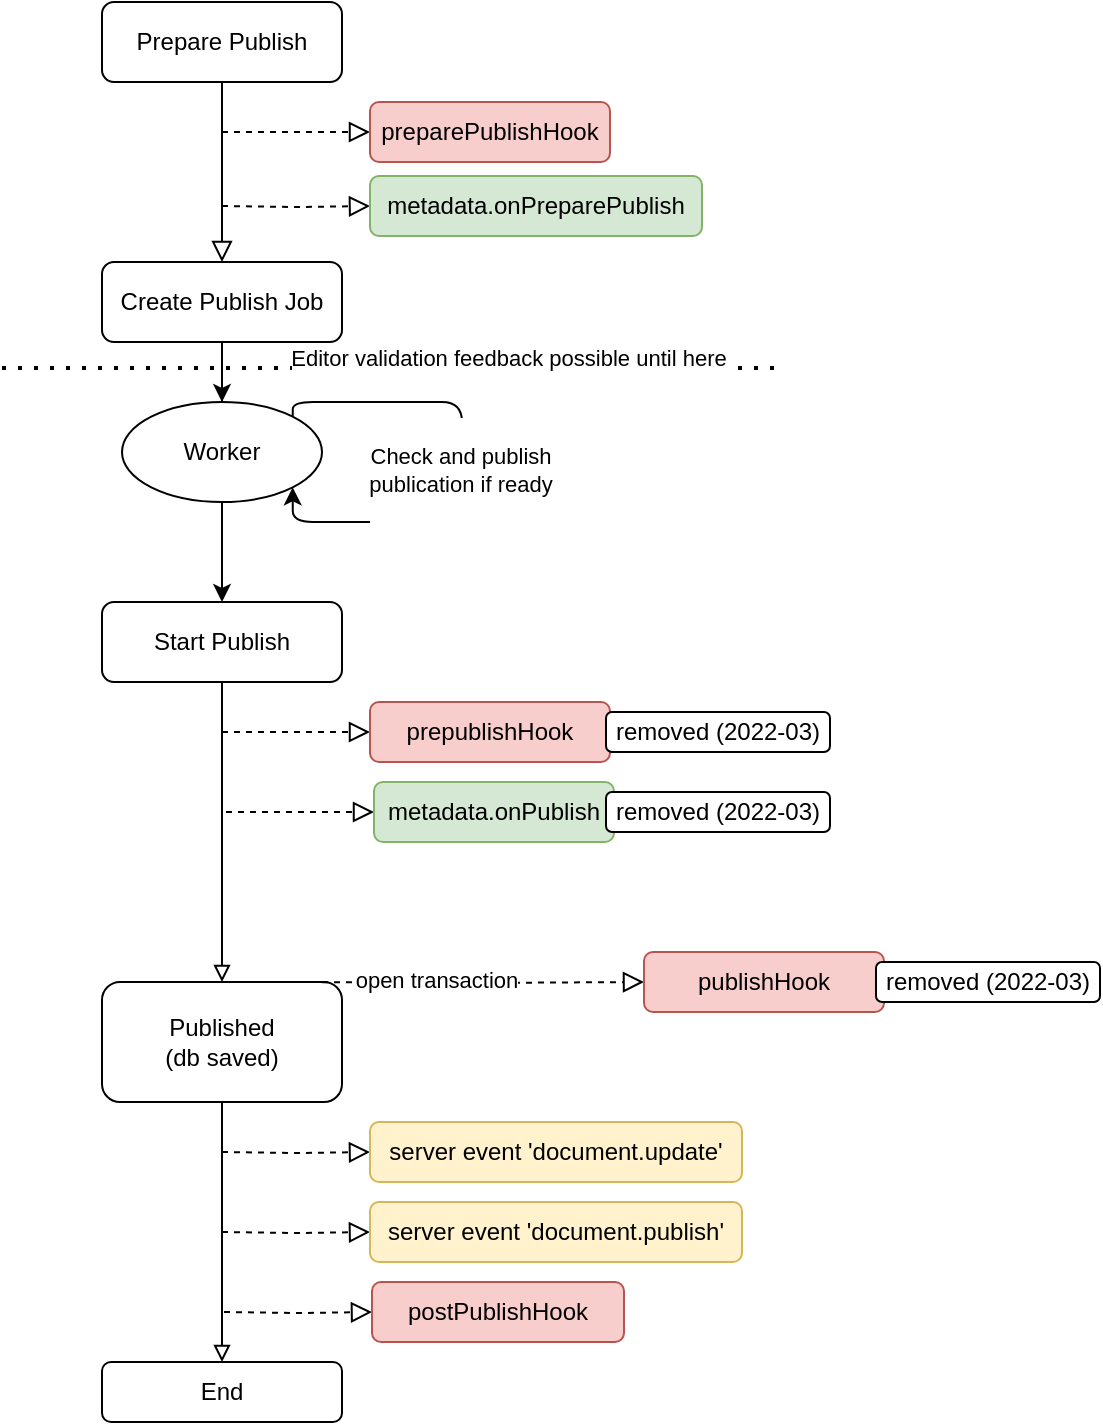 <mxfile version="16.6.4" type="device"><diagram id="C5RBs43oDa-KdzZeNtuy" name="Page-1"><mxGraphModel dx="1426" dy="889" grid="1" gridSize="10" guides="1" tooltips="1" connect="1" arrows="1" fold="1" page="1" pageScale="1" pageWidth="827" pageHeight="1169" math="0" shadow="0"><root><mxCell id="WIyWlLk6GJQsqaUBKTNV-0"/><mxCell id="WIyWlLk6GJQsqaUBKTNV-1" parent="WIyWlLk6GJQsqaUBKTNV-0"/><mxCell id="WIyWlLk6GJQsqaUBKTNV-2" value="" style="rounded=0;html=1;jettySize=auto;orthogonalLoop=1;fontSize=11;endArrow=block;endFill=0;endSize=8;strokeWidth=1;shadow=0;labelBackgroundColor=none;edgeStyle=orthogonalEdgeStyle;entryX=0.5;entryY=0;entryDx=0;entryDy=0;" parent="WIyWlLk6GJQsqaUBKTNV-1" source="WIyWlLk6GJQsqaUBKTNV-3" target="PIJ5alMTUKmc46VuEc_F-4" edge="1"><mxGeometry relative="1" as="geometry"><mxPoint x="220" y="210" as="targetPoint"/></mxGeometry></mxCell><mxCell id="WIyWlLk6GJQsqaUBKTNV-3" value="Prepare Publish" style="rounded=1;whiteSpace=wrap;html=1;fontSize=12;glass=0;strokeWidth=1;shadow=0;" parent="WIyWlLk6GJQsqaUBKTNV-1" vertex="1"><mxGeometry x="160" y="80" width="120" height="40" as="geometry"/></mxCell><mxCell id="WIyWlLk6GJQsqaUBKTNV-5" value="" style="edgeStyle=orthogonalEdgeStyle;rounded=0;html=1;jettySize=auto;orthogonalLoop=1;fontSize=11;endArrow=block;endFill=0;endSize=8;strokeWidth=1;shadow=0;labelBackgroundColor=none;dashed=1;" parent="WIyWlLk6GJQsqaUBKTNV-1" edge="1"><mxGeometry y="10" relative="1" as="geometry"><mxPoint as="offset"/><mxPoint x="220" y="145" as="sourcePoint"/><mxPoint x="294" y="145" as="targetPoint"/></mxGeometry></mxCell><mxCell id="WIyWlLk6GJQsqaUBKTNV-7" value="preparePublishHook" style="rounded=1;whiteSpace=wrap;html=1;fontSize=12;glass=0;strokeWidth=1;shadow=0;fillColor=#f8cecc;strokeColor=#b85450;" parent="WIyWlLk6GJQsqaUBKTNV-1" vertex="1"><mxGeometry x="294" y="130" width="120" height="30" as="geometry"/></mxCell><mxCell id="PIJ5alMTUKmc46VuEc_F-0" value="" style="edgeStyle=orthogonalEdgeStyle;rounded=0;html=1;jettySize=auto;orthogonalLoop=1;fontSize=11;endArrow=block;endFill=0;endSize=8;strokeWidth=1;shadow=0;labelBackgroundColor=none;dashed=1;" parent="WIyWlLk6GJQsqaUBKTNV-1" target="PIJ5alMTUKmc46VuEc_F-1" edge="1"><mxGeometry y="10" relative="1" as="geometry"><mxPoint as="offset"/><mxPoint x="220" y="182" as="sourcePoint"/></mxGeometry></mxCell><mxCell id="PIJ5alMTUKmc46VuEc_F-1" value="metadata.onPreparePublish" style="rounded=1;whiteSpace=wrap;html=1;fontSize=12;glass=0;strokeWidth=1;shadow=0;fillColor=#d5e8d4;strokeColor=#82b366;" parent="WIyWlLk6GJQsqaUBKTNV-1" vertex="1"><mxGeometry x="294" y="167" width="166" height="30" as="geometry"/></mxCell><mxCell id="oqrzkQcYwy7KhWAY6Eom-1" value="" style="edgeStyle=orthogonalEdgeStyle;rounded=0;orthogonalLoop=1;jettySize=auto;html=1;" parent="WIyWlLk6GJQsqaUBKTNV-1" source="PIJ5alMTUKmc46VuEc_F-4" edge="1"><mxGeometry relative="1" as="geometry"><mxPoint x="220" y="290" as="targetPoint"/></mxGeometry></mxCell><mxCell id="oqrzkQcYwy7KhWAY6Eom-3" value="" style="edgeStyle=orthogonalEdgeStyle;rounded=0;orthogonalLoop=1;jettySize=auto;html=1;" parent="WIyWlLk6GJQsqaUBKTNV-1" source="PIJ5alMTUKmc46VuEc_F-4" target="oqrzkQcYwy7KhWAY6Eom-2" edge="1"><mxGeometry relative="1" as="geometry"/></mxCell><mxCell id="PIJ5alMTUKmc46VuEc_F-4" value="Create Publish Job" style="rounded=1;whiteSpace=wrap;html=1;fontSize=12;glass=0;strokeWidth=1;shadow=0;" parent="WIyWlLk6GJQsqaUBKTNV-1" vertex="1"><mxGeometry x="160" y="210" width="120" height="40" as="geometry"/></mxCell><mxCell id="PIJ5alMTUKmc46VuEc_F-12" value="" style="edgeStyle=orthogonalEdgeStyle;rounded=0;orthogonalLoop=1;jettySize=auto;html=1;endArrow=block;endFill=0;strokeColor=#000000;" parent="WIyWlLk6GJQsqaUBKTNV-1" source="PIJ5alMTUKmc46VuEc_F-5" target="PIJ5alMTUKmc46VuEc_F-11" edge="1"><mxGeometry relative="1" as="geometry"/></mxCell><mxCell id="PIJ5alMTUKmc46VuEc_F-5" value="Start Publish" style="rounded=1;whiteSpace=wrap;html=1;fontSize=12;glass=0;strokeWidth=1;shadow=0;" parent="WIyWlLk6GJQsqaUBKTNV-1" vertex="1"><mxGeometry x="160" y="380" width="120" height="40" as="geometry"/></mxCell><mxCell id="PIJ5alMTUKmc46VuEc_F-33" value="" style="edgeStyle=orthogonalEdgeStyle;rounded=0;orthogonalLoop=1;jettySize=auto;html=1;endArrow=block;endFill=0;strokeColor=#000000;" parent="WIyWlLk6GJQsqaUBKTNV-1" source="PIJ5alMTUKmc46VuEc_F-11" edge="1"><mxGeometry relative="1" as="geometry"><mxPoint x="220" y="760" as="targetPoint"/></mxGeometry></mxCell><mxCell id="PIJ5alMTUKmc46VuEc_F-11" value="Published&lt;br&gt;(db saved)" style="rounded=1;whiteSpace=wrap;html=1;shadow=0;strokeWidth=1;glass=0;" parent="WIyWlLk6GJQsqaUBKTNV-1" vertex="1"><mxGeometry x="160" y="570" width="120" height="60" as="geometry"/></mxCell><mxCell id="PIJ5alMTUKmc46VuEc_F-35" value="" style="edgeStyle=orthogonalEdgeStyle;rounded=0;html=1;jettySize=auto;orthogonalLoop=1;fontSize=11;endArrow=block;endFill=0;endSize=8;strokeWidth=1;shadow=0;labelBackgroundColor=none;dashed=1;" parent="WIyWlLk6GJQsqaUBKTNV-1" edge="1"><mxGeometry y="10" relative="1" as="geometry"><mxPoint as="offset"/><mxPoint x="220" y="445" as="sourcePoint"/><mxPoint x="294" y="445" as="targetPoint"/></mxGeometry></mxCell><mxCell id="PIJ5alMTUKmc46VuEc_F-36" value="prepublishHook" style="rounded=1;whiteSpace=wrap;html=1;fontSize=12;glass=0;strokeWidth=1;shadow=0;fillColor=#f8cecc;strokeColor=#b85450;" parent="WIyWlLk6GJQsqaUBKTNV-1" vertex="1"><mxGeometry x="294" y="430" width="120" height="30" as="geometry"/></mxCell><mxCell id="PIJ5alMTUKmc46VuEc_F-37" value="" style="edgeStyle=orthogonalEdgeStyle;rounded=0;html=1;jettySize=auto;orthogonalLoop=1;fontSize=11;endArrow=block;endFill=0;endSize=8;strokeWidth=1;shadow=0;labelBackgroundColor=none;dashed=1;" parent="WIyWlLk6GJQsqaUBKTNV-1" edge="1"><mxGeometry y="10" relative="1" as="geometry"><mxPoint as="offset"/><mxPoint x="222" y="485" as="sourcePoint"/><mxPoint x="296" y="485" as="targetPoint"/></mxGeometry></mxCell><mxCell id="PIJ5alMTUKmc46VuEc_F-38" value="metadata.onPublish" style="rounded=1;whiteSpace=wrap;html=1;fontSize=12;glass=0;strokeWidth=1;shadow=0;fillColor=#d5e8d4;strokeColor=#82b366;" parent="WIyWlLk6GJQsqaUBKTNV-1" vertex="1"><mxGeometry x="296" y="470" width="120" height="30" as="geometry"/></mxCell><mxCell id="PIJ5alMTUKmc46VuEc_F-40" value="" style="edgeStyle=orthogonalEdgeStyle;rounded=0;html=1;jettySize=auto;orthogonalLoop=1;fontSize=11;endArrow=block;endFill=0;endSize=8;strokeWidth=1;shadow=0;labelBackgroundColor=none;dashed=1;entryX=0;entryY=0.5;entryDx=0;entryDy=0;" parent="WIyWlLk6GJQsqaUBKTNV-1" target="PIJ5alMTUKmc46VuEc_F-41" edge="1"><mxGeometry y="10" relative="1" as="geometry"><mxPoint as="offset"/><mxPoint x="258" y="570" as="sourcePoint"/><mxPoint x="332" y="570" as="targetPoint"/></mxGeometry></mxCell><mxCell id="vkSrw8bz6P3DA84dPN4Y-0" value="open transaction" style="edgeLabel;html=1;align=center;verticalAlign=middle;resizable=0;points=[];" parent="PIJ5alMTUKmc46VuEc_F-40" vertex="1" connectable="0"><mxGeometry x="-0.213" y="2" relative="1" as="geometry"><mxPoint as="offset"/></mxGeometry></mxCell><mxCell id="PIJ5alMTUKmc46VuEc_F-41" value="publishHook" style="rounded=1;whiteSpace=wrap;html=1;fontSize=12;glass=0;strokeWidth=1;shadow=0;fillColor=#f8cecc;strokeColor=#b85450;" parent="WIyWlLk6GJQsqaUBKTNV-1" vertex="1"><mxGeometry x="431" y="555" width="120" height="30" as="geometry"/></mxCell><mxCell id="PIJ5alMTUKmc46VuEc_F-43" value="" style="edgeStyle=orthogonalEdgeStyle;rounded=0;html=1;jettySize=auto;orthogonalLoop=1;fontSize=11;endArrow=block;endFill=0;endSize=8;strokeWidth=1;shadow=0;labelBackgroundColor=none;dashed=1;" parent="WIyWlLk6GJQsqaUBKTNV-1" target="PIJ5alMTUKmc46VuEc_F-44" edge="1"><mxGeometry y="10" relative="1" as="geometry"><mxPoint as="offset"/><mxPoint x="220" y="655" as="sourcePoint"/></mxGeometry></mxCell><mxCell id="PIJ5alMTUKmc46VuEc_F-44" value="server event 'document.update'" style="rounded=1;whiteSpace=wrap;html=1;fontSize=12;glass=0;strokeWidth=1;shadow=0;fillColor=#fff2cc;strokeColor=#d6b656;" parent="WIyWlLk6GJQsqaUBKTNV-1" vertex="1"><mxGeometry x="294" y="640" width="186" height="30" as="geometry"/></mxCell><mxCell id="PIJ5alMTUKmc46VuEc_F-45" value="" style="edgeStyle=orthogonalEdgeStyle;rounded=0;html=1;jettySize=auto;orthogonalLoop=1;fontSize=11;endArrow=block;endFill=0;endSize=8;strokeWidth=1;shadow=0;labelBackgroundColor=none;dashed=1;" parent="WIyWlLk6GJQsqaUBKTNV-1" target="PIJ5alMTUKmc46VuEc_F-46" edge="1"><mxGeometry y="10" relative="1" as="geometry"><mxPoint as="offset"/><mxPoint x="220" y="695" as="sourcePoint"/></mxGeometry></mxCell><mxCell id="PIJ5alMTUKmc46VuEc_F-46" value="server event 'document.publish'" style="rounded=1;whiteSpace=wrap;html=1;fontSize=12;glass=0;strokeWidth=1;shadow=0;fillColor=#fff2cc;strokeColor=#d6b656;" parent="WIyWlLk6GJQsqaUBKTNV-1" vertex="1"><mxGeometry x="294" y="680" width="186" height="30" as="geometry"/></mxCell><mxCell id="PIJ5alMTUKmc46VuEc_F-47" value="" style="edgeStyle=orthogonalEdgeStyle;rounded=0;html=1;jettySize=auto;orthogonalLoop=1;fontSize=11;endArrow=block;endFill=0;endSize=8;strokeWidth=1;shadow=0;labelBackgroundColor=none;dashed=1;" parent="WIyWlLk6GJQsqaUBKTNV-1" target="PIJ5alMTUKmc46VuEc_F-48" edge="1"><mxGeometry y="10" relative="1" as="geometry"><mxPoint as="offset"/><mxPoint x="221" y="735" as="sourcePoint"/></mxGeometry></mxCell><mxCell id="PIJ5alMTUKmc46VuEc_F-48" value="postPublishHook" style="rounded=1;whiteSpace=wrap;html=1;fontSize=12;glass=0;strokeWidth=1;shadow=0;fillColor=#f8cecc;strokeColor=#b85450;" parent="WIyWlLk6GJQsqaUBKTNV-1" vertex="1"><mxGeometry x="295" y="720" width="126" height="30" as="geometry"/></mxCell><mxCell id="oqrzkQcYwy7KhWAY6Eom-7" value="" style="edgeStyle=orthogonalEdgeStyle;rounded=1;orthogonalLoop=1;jettySize=auto;html=1;" parent="WIyWlLk6GJQsqaUBKTNV-1" source="oqrzkQcYwy7KhWAY6Eom-2" target="PIJ5alMTUKmc46VuEc_F-5" edge="1"><mxGeometry relative="1" as="geometry"/></mxCell><mxCell id="oqrzkQcYwy7KhWAY6Eom-2" value="Worker" style="ellipse;whiteSpace=wrap;html=1;rounded=1;shadow=0;strokeWidth=1;glass=0;" parent="WIyWlLk6GJQsqaUBKTNV-1" vertex="1"><mxGeometry x="170" y="280" width="100" height="50" as="geometry"/></mxCell><mxCell id="oqrzkQcYwy7KhWAY6Eom-4" style="edgeStyle=orthogonalEdgeStyle;rounded=1;orthogonalLoop=1;jettySize=auto;html=1;exitX=1;exitY=0;exitDx=0;exitDy=0;entryX=1;entryY=1;entryDx=0;entryDy=0;" parent="WIyWlLk6GJQsqaUBKTNV-1" source="oqrzkQcYwy7KhWAY6Eom-2" target="oqrzkQcYwy7KhWAY6Eom-2" edge="1"><mxGeometry relative="1" as="geometry"><mxPoint x="310" y="270" as="sourcePoint"/><mxPoint x="270" y="350" as="targetPoint"/><Array as="points"><mxPoint x="255" y="280"/><mxPoint x="340" y="280"/><mxPoint x="340" y="340"/><mxPoint x="255" y="340"/></Array></mxGeometry></mxCell><mxCell id="oqrzkQcYwy7KhWAY6Eom-5" value="&lt;br&gt;Check and publish &lt;br&gt;publication if ready&lt;br&gt;&amp;nbsp;" style="edgeLabel;html=1;align=center;verticalAlign=middle;resizable=0;points=[];" parent="oqrzkQcYwy7KhWAY6Eom-4" vertex="1" connectable="0"><mxGeometry x="-0.011" y="-1" relative="1" as="geometry"><mxPoint as="offset"/></mxGeometry></mxCell><mxCell id="oqrzkQcYwy7KhWAY6Eom-6" value="" style="endArrow=none;dashed=1;html=1;dashPattern=1 3;strokeWidth=2;rounded=1;" parent="WIyWlLk6GJQsqaUBKTNV-1" edge="1"><mxGeometry width="50" height="50" relative="1" as="geometry"><mxPoint x="110" y="263" as="sourcePoint"/><mxPoint x="500" y="263" as="targetPoint"/></mxGeometry></mxCell><mxCell id="oqrzkQcYwy7KhWAY6Eom-8" value="Editor validation feedback possible until here&lt;br&gt;" style="edgeLabel;html=1;align=center;verticalAlign=middle;resizable=0;points=[];" parent="oqrzkQcYwy7KhWAY6Eom-6" vertex="1" connectable="0"><mxGeometry x="0.297" y="5" relative="1" as="geometry"><mxPoint as="offset"/></mxGeometry></mxCell><mxCell id="XWeJt5pMZhcQu1z0QvsZ-0" value="End" style="whiteSpace=wrap;html=1;rounded=1;shadow=0;strokeWidth=1;glass=0;" parent="WIyWlLk6GJQsqaUBKTNV-1" vertex="1"><mxGeometry x="160" y="760" width="120" height="30" as="geometry"/></mxCell><mxCell id="XWeJt5pMZhcQu1z0QvsZ-1" value="removed (2022-03)" style="rounded=1;whiteSpace=wrap;html=1;shadow=0;strokeWidth=1;glass=0;" parent="WIyWlLk6GJQsqaUBKTNV-1" vertex="1"><mxGeometry x="412" y="435" width="112" height="20" as="geometry"/></mxCell><mxCell id="XWeJt5pMZhcQu1z0QvsZ-2" value="removed (2022-03)" style="rounded=1;whiteSpace=wrap;html=1;shadow=0;strokeWidth=1;glass=0;" parent="WIyWlLk6GJQsqaUBKTNV-1" vertex="1"><mxGeometry x="547" y="560" width="112" height="20" as="geometry"/></mxCell><mxCell id="XWeJt5pMZhcQu1z0QvsZ-3" value="removed (2022-03)" style="rounded=1;whiteSpace=wrap;html=1;shadow=0;strokeWidth=1;glass=0;" parent="WIyWlLk6GJQsqaUBKTNV-1" vertex="1"><mxGeometry x="412" y="475" width="112" height="20" as="geometry"/></mxCell></root></mxGraphModel></diagram></mxfile>